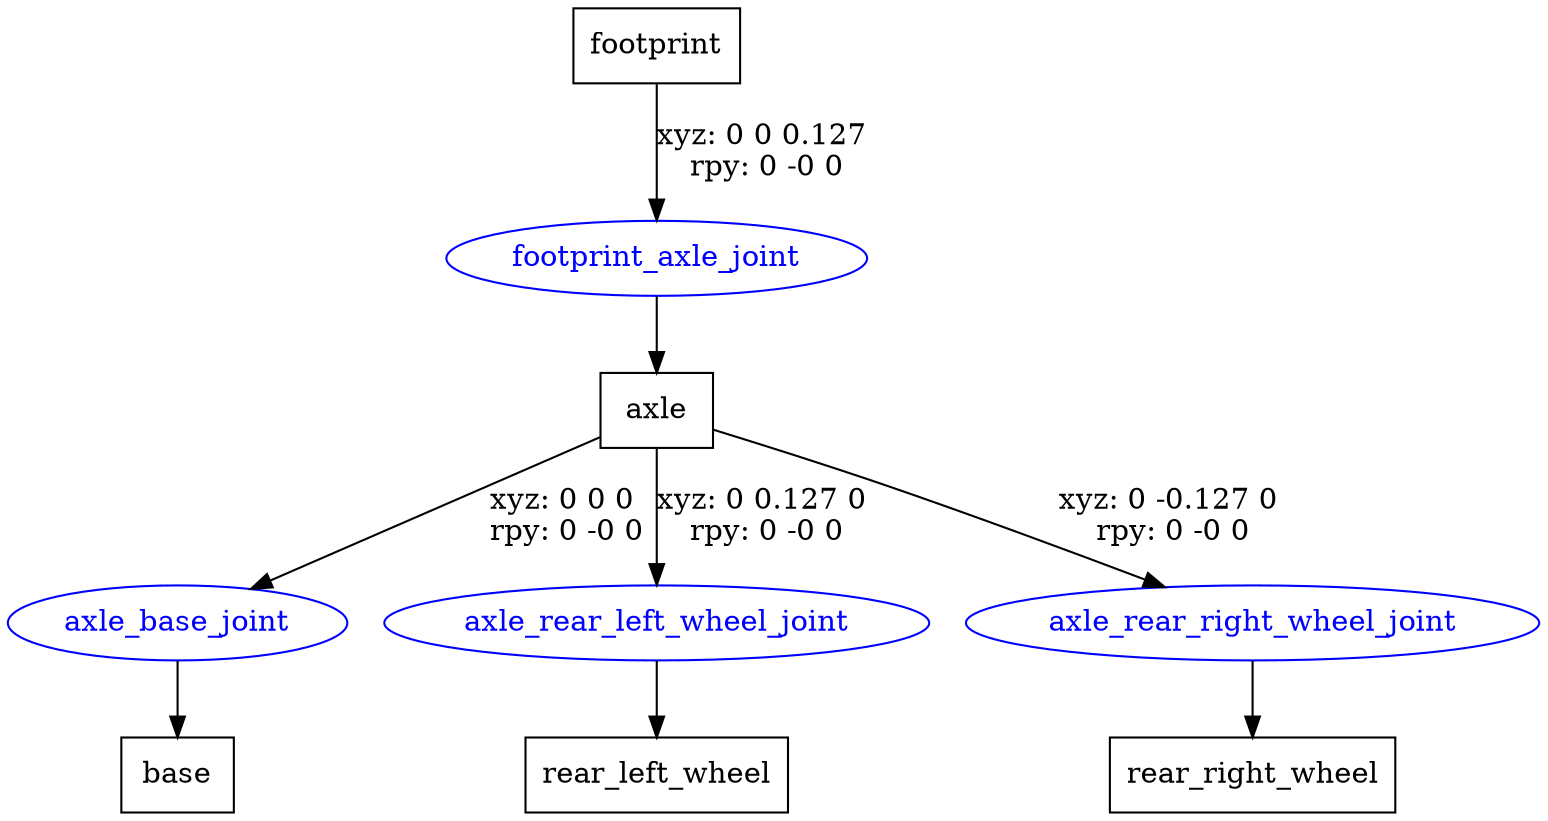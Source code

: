 digraph G {
node [shape=box];
"footprint" [label="footprint"];
"axle" [label="axle"];
"base" [label="base"];
"rear_left_wheel" [label="rear_left_wheel"];
"rear_right_wheel" [label="rear_right_wheel"];
node [shape=ellipse, color=blue, fontcolor=blue];
"footprint" -> "footprint_axle_joint" [label="xyz: 0 0 0.127 \nrpy: 0 -0 0"]
"footprint_axle_joint" -> "axle"
"axle" -> "axle_base_joint" [label="xyz: 0 0 0 \nrpy: 0 -0 0"]
"axle_base_joint" -> "base"
"axle" -> "axle_rear_left_wheel_joint" [label="xyz: 0 0.127 0 \nrpy: 0 -0 0"]
"axle_rear_left_wheel_joint" -> "rear_left_wheel"
"axle" -> "axle_rear_right_wheel_joint" [label="xyz: 0 -0.127 0 \nrpy: 0 -0 0"]
"axle_rear_right_wheel_joint" -> "rear_right_wheel"
}
